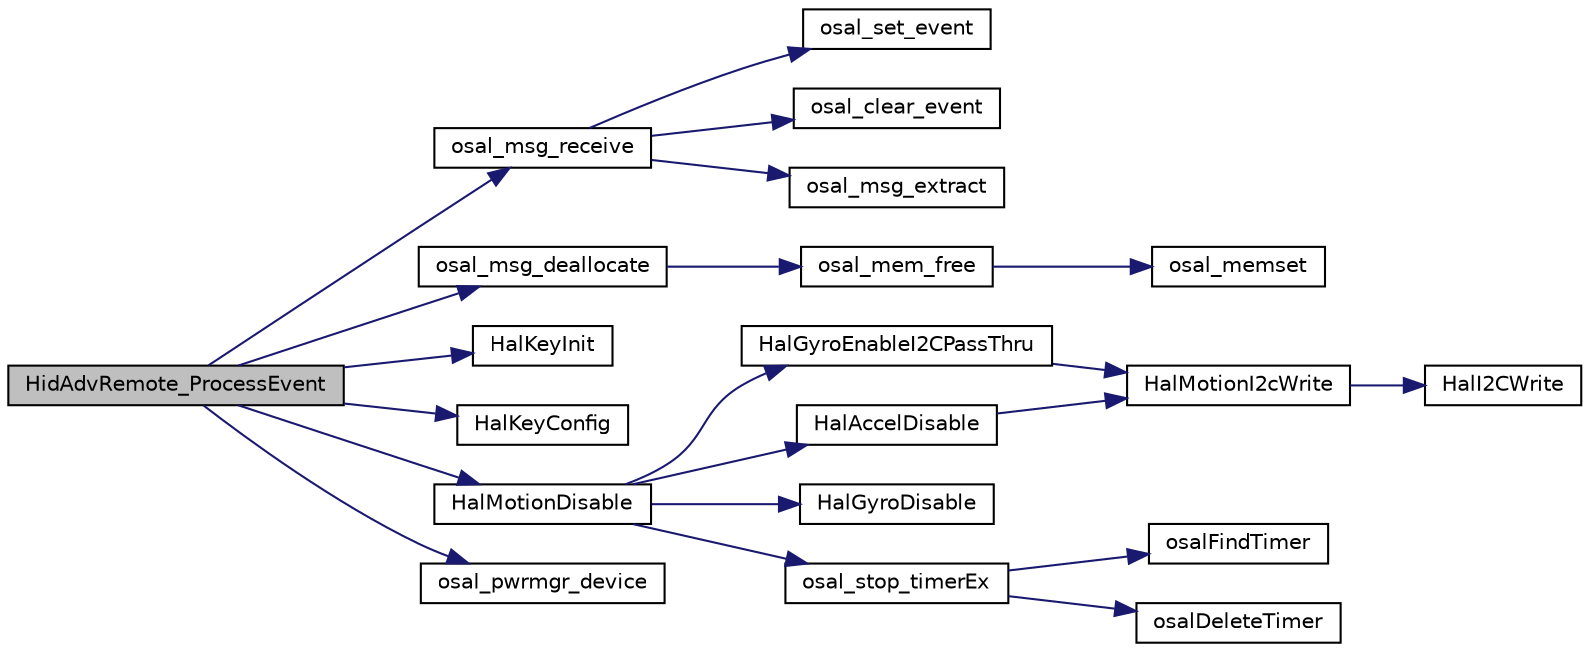 digraph "HidAdvRemote_ProcessEvent"
{
  edge [fontname="Helvetica",fontsize="10",labelfontname="Helvetica",labelfontsize="10"];
  node [fontname="Helvetica",fontsize="10",shape=record];
  rankdir="LR";
  Node1 [label="HidAdvRemote_ProcessEvent",height=0.2,width=0.4,color="black", fillcolor="grey75", style="filled" fontcolor="black"];
  Node1 -> Node2 [color="midnightblue",fontsize="10",style="solid",fontname="Helvetica"];
  Node2 [label="osal_msg_receive",height=0.2,width=0.4,color="black", fillcolor="white", style="filled",URL="$_o_s_a_l_8c.html#a34936edcc99cd896c28aa0f0b3a91313"];
  Node2 -> Node3 [color="midnightblue",fontsize="10",style="solid",fontname="Helvetica"];
  Node3 [label="osal_set_event",height=0.2,width=0.4,color="black", fillcolor="white", style="filled",URL="$_o_s_a_l_8c.html#a67e62da8a1085ffe8f6a06c88736666a"];
  Node2 -> Node4 [color="midnightblue",fontsize="10",style="solid",fontname="Helvetica"];
  Node4 [label="osal_clear_event",height=0.2,width=0.4,color="black", fillcolor="white", style="filled",URL="$_o_s_a_l_8c.html#a5c6610c6d28ec216738ad85007becda7"];
  Node2 -> Node5 [color="midnightblue",fontsize="10",style="solid",fontname="Helvetica"];
  Node5 [label="osal_msg_extract",height=0.2,width=0.4,color="black", fillcolor="white", style="filled",URL="$_o_s_a_l_8c.html#a568bb70f04b8fba4a5e8764d56bca014"];
  Node1 -> Node6 [color="midnightblue",fontsize="10",style="solid",fontname="Helvetica"];
  Node6 [label="osal_msg_deallocate",height=0.2,width=0.4,color="black", fillcolor="white", style="filled",URL="$_o_s_a_l_8c.html#ae0cf82bd9ec6d0a064e3aba72478ccf1"];
  Node6 -> Node7 [color="midnightblue",fontsize="10",style="solid",fontname="Helvetica"];
  Node7 [label="osal_mem_free",height=0.2,width=0.4,color="black", fillcolor="white", style="filled",URL="$_o_s_a_l___memory_8c.html#a56201dc39c693c759d1ce0812b6b0eef"];
  Node7 -> Node8 [color="midnightblue",fontsize="10",style="solid",fontname="Helvetica"];
  Node8 [label="osal_memset",height=0.2,width=0.4,color="black", fillcolor="white", style="filled",URL="$_o_s_a_l_8c.html#a7a416b7daf0407f6a1b92b71fc12847e"];
  Node1 -> Node9 [color="midnightblue",fontsize="10",style="solid",fontname="Helvetica"];
  Node9 [label="HalKeyInit",height=0.2,width=0.4,color="black", fillcolor="white", style="filled",URL="$hal__key_8h.html#ad363b193a30a8190c0b197a3cb0404ad"];
  Node1 -> Node10 [color="midnightblue",fontsize="10",style="solid",fontname="Helvetica"];
  Node10 [label="HalKeyConfig",height=0.2,width=0.4,color="black", fillcolor="white", style="filled",URL="$hal__key_8h.html#a5d9fe95f032d61d3a33a5811a68c1fc9"];
  Node1 -> Node11 [color="midnightblue",fontsize="10",style="solid",fontname="Helvetica"];
  Node11 [label="HalMotionDisable",height=0.2,width=0.4,color="black", fillcolor="white", style="filled",URL="$hal__motion_8c.html#a420a53a90313f5d6dca723f18992c36f"];
  Node11 -> Node12 [color="midnightblue",fontsize="10",style="solid",fontname="Helvetica"];
  Node12 [label="HalGyroEnableI2CPassThru",height=0.2,width=0.4,color="black", fillcolor="white", style="filled",URL="$_c_c2541_a_r_c_2hal__gyro_8c.html#a530c258e2c4899fa6830ecd168c5cb62"];
  Node12 -> Node13 [color="midnightblue",fontsize="10",style="solid",fontname="Helvetica"];
  Node13 [label="HalMotionI2cWrite",height=0.2,width=0.4,color="black", fillcolor="white", style="filled",URL="$hal__motion_8c.html#a6697bfd0b278672cfa4036f510f0cdd3"];
  Node13 -> Node14 [color="midnightblue",fontsize="10",style="solid",fontname="Helvetica"];
  Node14 [label="HalI2CWrite",height=0.2,width=0.4,color="black", fillcolor="white", style="filled",URL="$_c_c2541_s_t_2hal__i2c_8c.html#ad3613df7d1f888faa333829b5b83c990"];
  Node11 -> Node15 [color="midnightblue",fontsize="10",style="solid",fontname="Helvetica"];
  Node15 [label="HalAccelDisable",height=0.2,width=0.4,color="black", fillcolor="white", style="filled",URL="$hal__accel_8c.html#a4c2c4fca33d779fa1a39f4b2c3775525"];
  Node15 -> Node13 [color="midnightblue",fontsize="10",style="solid",fontname="Helvetica"];
  Node11 -> Node16 [color="midnightblue",fontsize="10",style="solid",fontname="Helvetica"];
  Node16 [label="HalGyroDisable",height=0.2,width=0.4,color="black", fillcolor="white", style="filled",URL="$_c_c2541_a_r_c_2hal__gyro_8c.html#a8a66c8adb8d2974e2694236843ea0807"];
  Node11 -> Node17 [color="midnightblue",fontsize="10",style="solid",fontname="Helvetica"];
  Node17 [label="osal_stop_timerEx",height=0.2,width=0.4,color="black", fillcolor="white", style="filled",URL="$_o_s_a_l___timers_8c.html#aedb210826ce388533032ffcce1e43ccc"];
  Node17 -> Node18 [color="midnightblue",fontsize="10",style="solid",fontname="Helvetica"];
  Node18 [label="osalFindTimer",height=0.2,width=0.4,color="black", fillcolor="white", style="filled",URL="$_o_s_a_l___timers_8c.html#a69f3f300b70eae0a5a483a8db32c4d84"];
  Node17 -> Node19 [color="midnightblue",fontsize="10",style="solid",fontname="Helvetica"];
  Node19 [label="osalDeleteTimer",height=0.2,width=0.4,color="black", fillcolor="white", style="filled",URL="$_o_s_a_l___timers_8c.html#ad4bfeb1f9c8e236e274e2c616da0180f"];
  Node1 -> Node20 [color="midnightblue",fontsize="10",style="solid",fontname="Helvetica"];
  Node20 [label="osal_pwrmgr_device",height=0.2,width=0.4,color="black", fillcolor="white", style="filled",URL="$_o_s_a_l___pwr_mgr_8c.html#a3afd398de2bc13dc559fe71f04ec9b8b"];
}
